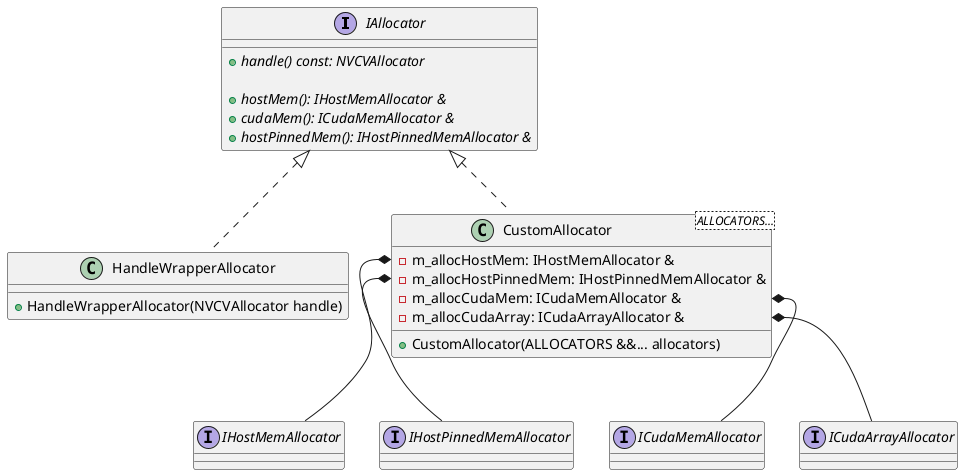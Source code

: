 ' Copyright (c) 2022 NVIDIA CORPORATION & AFFILIATES. All rights reserved.
'
' SPDX-FileCopyrightText: NVIDIA CORPORATION & AFFILIATES
' SPDX-License-Identifier: Apache-2.0
'
' NVIDIA CORPORATION, its affiliates and licensors retain all intellectual
' property and proprietary rights in and to this material, related
' documentation and any modifications thereto. Any use, reproduction,
' disclosure or distribution of this material and related documentation
' without an express license agreement from NVIDIA CORPORATION or
' its affiliates is strictly prohibited.

@startuml

interface IAllocator
{
     + {abstract} handle() const: NVCVAllocator

     + {abstract} hostMem(): IHostMemAllocator &
     + {abstract} cudaMem(): ICudaMemAllocator &
     + {abstract} hostPinnedMem(): IHostPinnedMemAllocator &
}

class HandleWrapperAllocator implements IAllocator
{
     + HandleWrapperAllocator(NVCVAllocator handle)
}

class CustomAllocator<ALLOCATORS...> implements IAllocator
{
     + CustomAllocator(ALLOCATORS &&... allocators)

     - m_allocHostMem: IHostMemAllocator &
     - m_allocHostPinnedMem: IHostPinnedMemAllocator &
     - m_allocCudaMem: ICudaMemAllocator &
     - m_allocCudaArray: ICudaArrayAllocator &
}

interface IHostMemAllocator
interface IHostPinnedMemAllocator
interface ICudaMemAllocator
interface ICudaArrayAllocator

CustomAllocator::m_allocHostMem *-- IHostMemAllocator
CustomAllocator::m_allocHostPinnedMem *-- IHostPinnedMemAllocator
CustomAllocator::m_allocCudaMem *-- ICudaMemAllocator
CustomAllocator::m_allocCudaArray *-- ICudaArrayAllocator

@enduml
